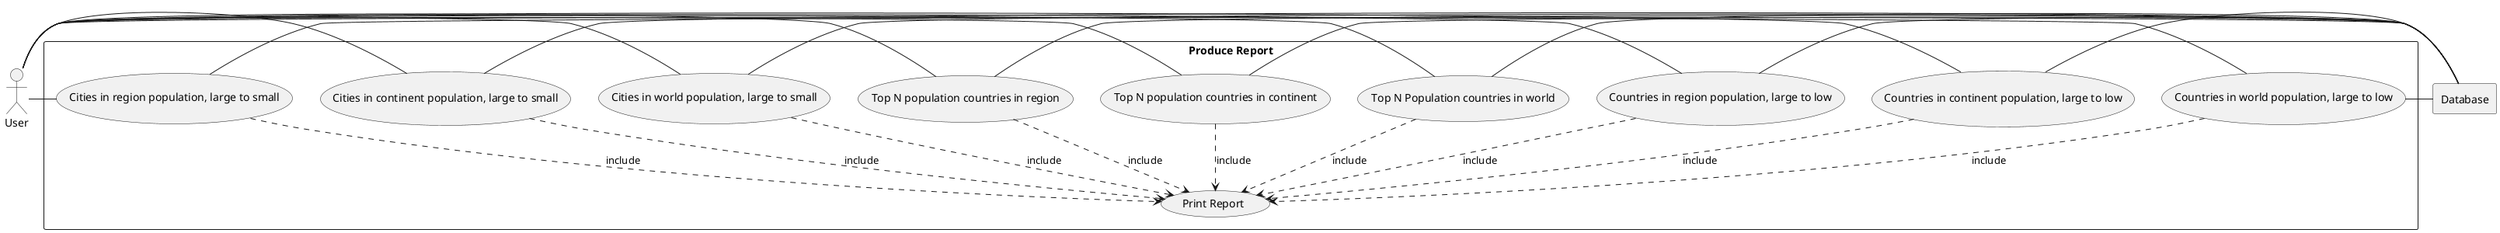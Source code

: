 @startuml
actor U as "User"

rectangle Database

rectangle "Produce Report" {

    usecase UC1 as "Countries in world population, large to low"
    usecase UC2 as "Countries in continent population, large to low"
    usecase UC3 as "Countries in region population, large to low"
    usecase UC4 as "Top N Population countries in world"
    usecase UC5 as "Top N population countries in continent"
    usecase UC6 as "Top N population countries in region"
    usecase UC7 as "Cities in world population, large to small"
    usecase UC8 as "Cities in continent population, large to small"
    usecase UC9 as "Cities in region population, large to small"



    usecase UCp as "Print Report"

    U - UC1
    U - UC2
    U - UC3
    U - UC4
    U - UC5
    U - UC6
    U - UC7
    U - UC8
    U - UC9
    UC1 ..> UCp : include
    UC2 ..> UCp : include
    UC3 ..> UCp : include
    UC4 ..> UCp : include
    UC5 ..> UCp : include
    UC6 ..> UCp : include
    UC7 ..> UCp : include
    UC8 ..> UCp : include
    UC9 ..> UCp : include



    UC1 - Database
    UC2- Database
    UC3 - Database
    UC4 - Database
    UC5 - Database
    UC6 - Database
    UC7 - Database
    UC8 - Database
    UC9 - Database
}

@enduml